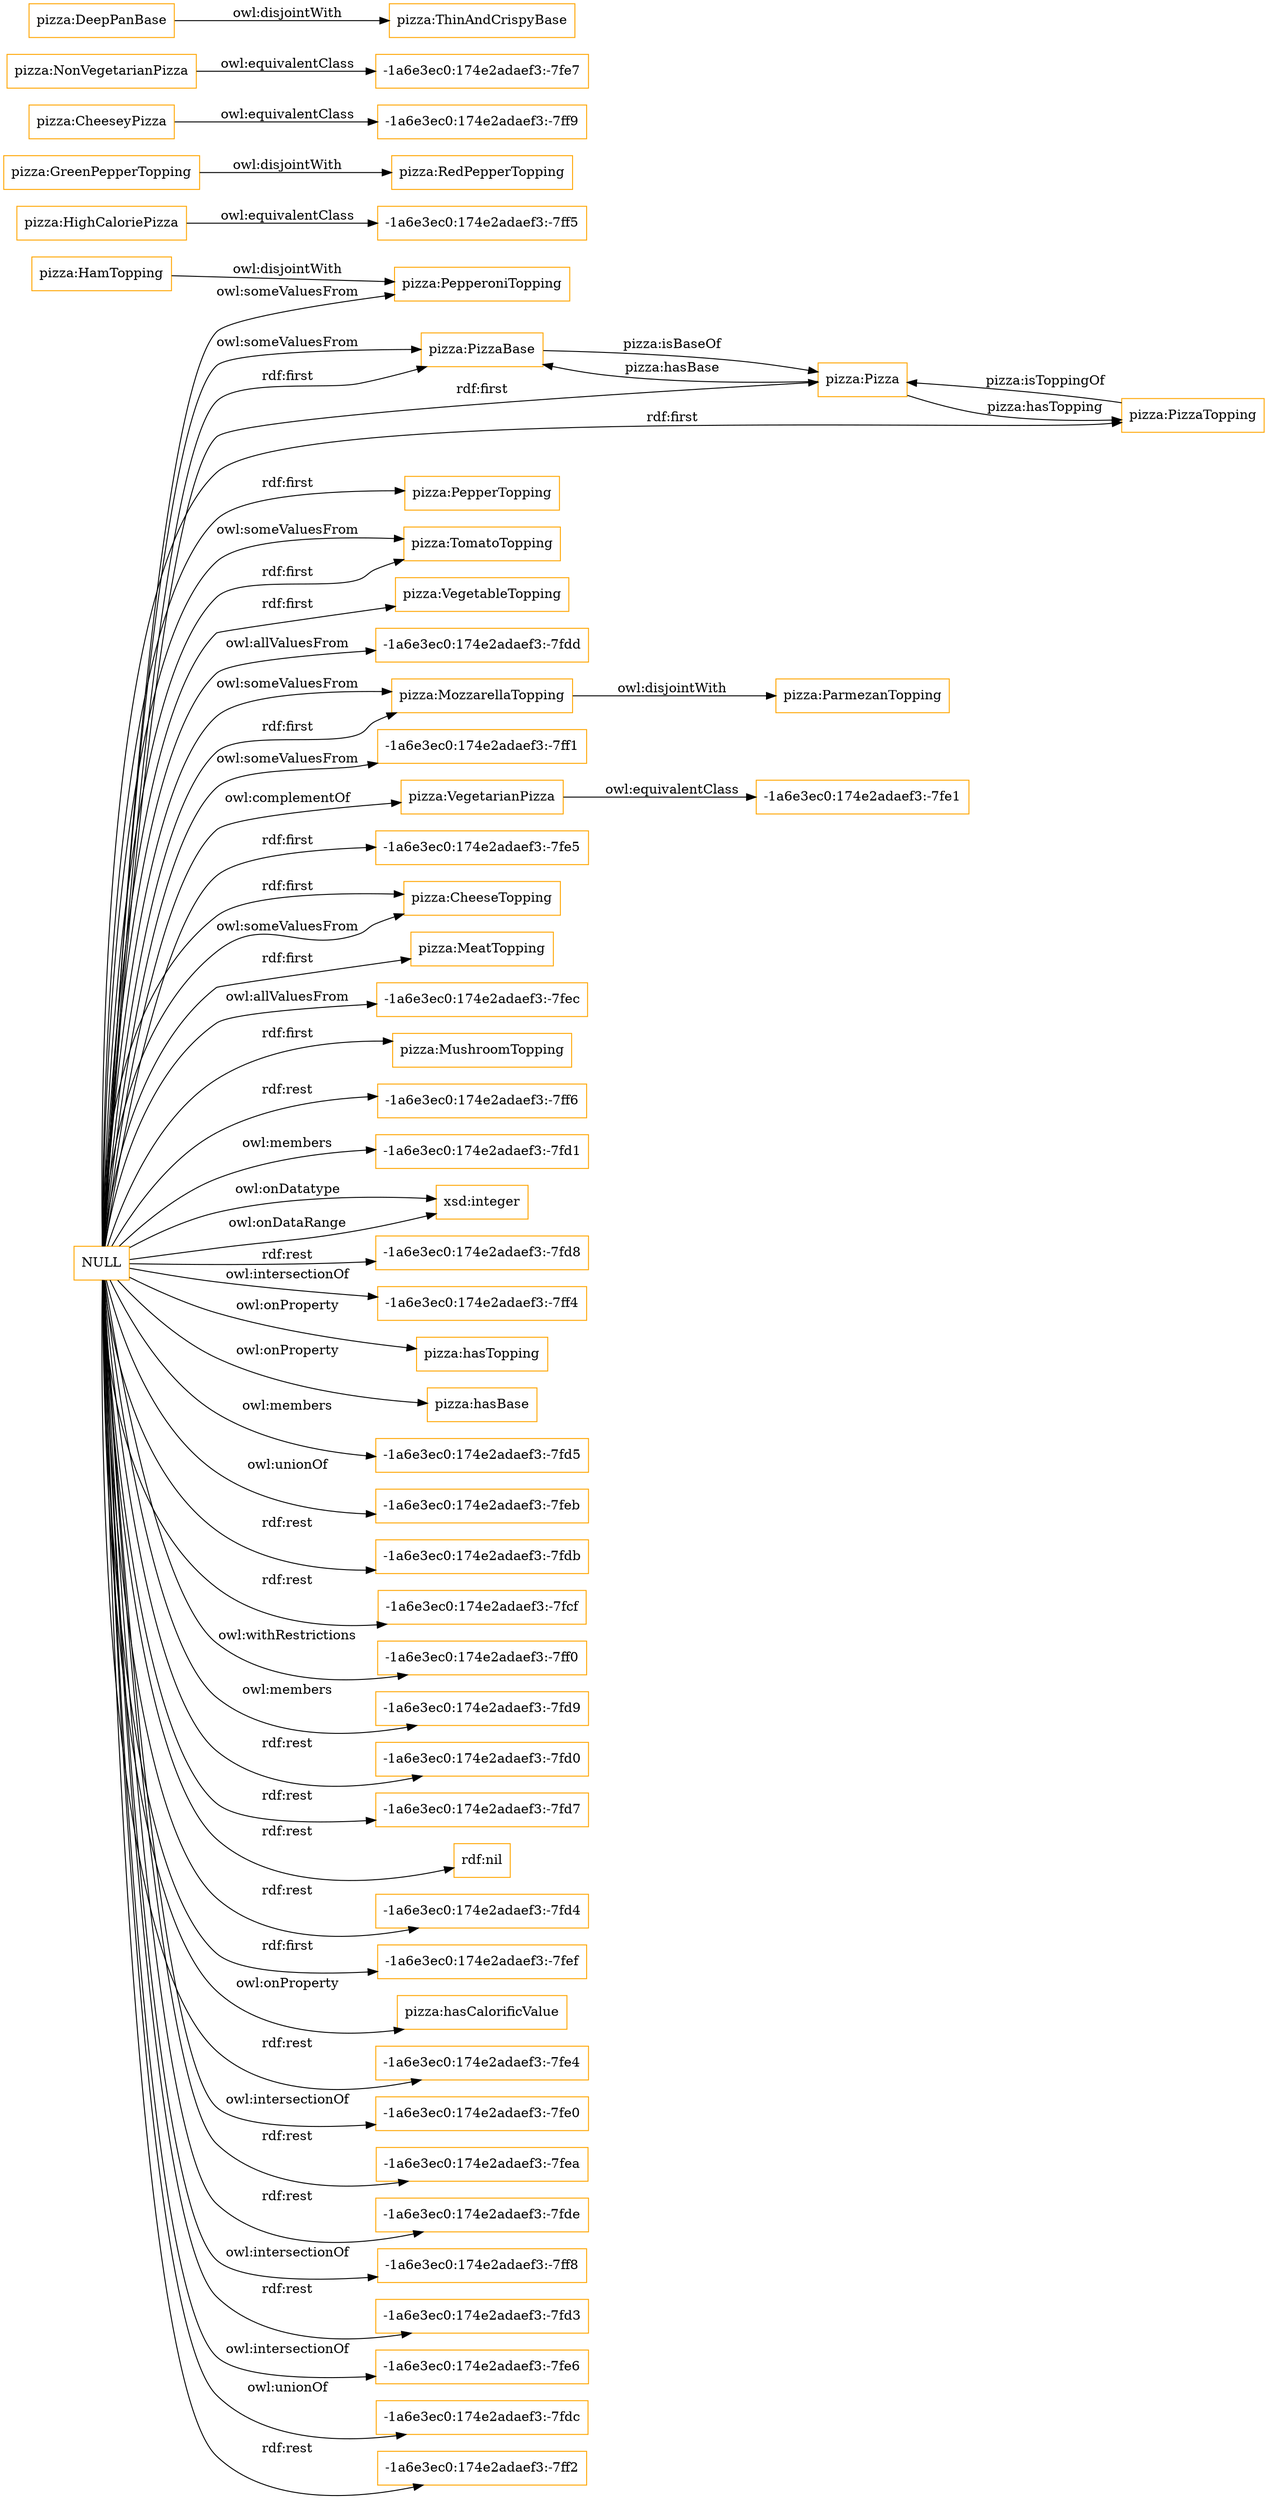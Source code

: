 digraph ar2dtool_diagram { 
rankdir=LR;
size="1501"
node [shape = rectangle, color="orange"]; "pizza:PizzaBase" "pizza:PepperTopping" "-1a6e3ec0:174e2adaef3:-7ff5" "pizza:HighCaloriePizza" "pizza:TomatoTopping" "pizza:VegetableTopping" "pizza:GreenPepperTopping" "-1a6e3ec0:174e2adaef3:-7fdd" "-1a6e3ec0:174e2adaef3:-7fe1" "pizza:CheeseyPizza" "pizza:MozzarellaTopping" "pizza:PepperoniTopping" "pizza:VegetarianPizza" "pizza:RedPepperTopping" "pizza:PizzaTopping" "-1a6e3ec0:174e2adaef3:-7fe5" "pizza:NonVegetarianPizza" "pizza:ParmezanTopping" "pizza:CheeseTopping" "-1a6e3ec0:174e2adaef3:-7ff9" "pizza:DeepPanBase" "pizza:Pizza" "-1a6e3ec0:174e2adaef3:-7fe7" "pizza:HamTopping" "pizza:MeatTopping" "-1a6e3ec0:174e2adaef3:-7fec" "pizza:MushroomTopping" "pizza:ThinAndCrispyBase" ; /*classes style*/
	"pizza:NonVegetarianPizza" -> "-1a6e3ec0:174e2adaef3:-7fe7" [ label = "owl:equivalentClass" ];
	"pizza:DeepPanBase" -> "pizza:ThinAndCrispyBase" [ label = "owl:disjointWith" ];
	"pizza:GreenPepperTopping" -> "pizza:RedPepperTopping" [ label = "owl:disjointWith" ];
	"pizza:CheeseyPizza" -> "-1a6e3ec0:174e2adaef3:-7ff9" [ label = "owl:equivalentClass" ];
	"pizza:VegetarianPizza" -> "-1a6e3ec0:174e2adaef3:-7fe1" [ label = "owl:equivalentClass" ];
	"NULL" -> "pizza:PizzaTopping" [ label = "rdf:first" ];
	"NULL" -> "-1a6e3ec0:174e2adaef3:-7ff6" [ label = "rdf:rest" ];
	"NULL" -> "-1a6e3ec0:174e2adaef3:-7fd1" [ label = "owl:members" ];
	"NULL" -> "pizza:VegetableTopping" [ label = "rdf:first" ];
	"NULL" -> "pizza:CheeseTopping" [ label = "rdf:first" ];
	"NULL" -> "pizza:TomatoTopping" [ label = "owl:someValuesFrom" ];
	"NULL" -> "xsd:integer" [ label = "owl:onDatatype" ];
	"NULL" -> "-1a6e3ec0:174e2adaef3:-7fd8" [ label = "rdf:rest" ];
	"NULL" -> "-1a6e3ec0:174e2adaef3:-7ff4" [ label = "owl:intersectionOf" ];
	"NULL" -> "pizza:hasTopping" [ label = "owl:onProperty" ];
	"NULL" -> "pizza:TomatoTopping" [ label = "rdf:first" ];
	"NULL" -> "pizza:hasBase" [ label = "owl:onProperty" ];
	"NULL" -> "-1a6e3ec0:174e2adaef3:-7fe5" [ label = "rdf:first" ];
	"NULL" -> "-1a6e3ec0:174e2adaef3:-7fd5" [ label = "owl:members" ];
	"NULL" -> "-1a6e3ec0:174e2adaef3:-7feb" [ label = "owl:unionOf" ];
	"NULL" -> "xsd:integer" [ label = "owl:onDataRange" ];
	"NULL" -> "-1a6e3ec0:174e2adaef3:-7fdb" [ label = "rdf:rest" ];
	"NULL" -> "-1a6e3ec0:174e2adaef3:-7fcf" [ label = "rdf:rest" ];
	"NULL" -> "pizza:PizzaBase" [ label = "owl:someValuesFrom" ];
	"NULL" -> "pizza:CheeseTopping" [ label = "owl:someValuesFrom" ];
	"NULL" -> "-1a6e3ec0:174e2adaef3:-7ff0" [ label = "owl:withRestrictions" ];
	"NULL" -> "-1a6e3ec0:174e2adaef3:-7fd9" [ label = "owl:members" ];
	"NULL" -> "-1a6e3ec0:174e2adaef3:-7fd0" [ label = "rdf:rest" ];
	"NULL" -> "-1a6e3ec0:174e2adaef3:-7fd7" [ label = "rdf:rest" ];
	"NULL" -> "rdf:nil" [ label = "rdf:rest" ];
	"NULL" -> "-1a6e3ec0:174e2adaef3:-7fd4" [ label = "rdf:rest" ];
	"NULL" -> "pizza:PepperTopping" [ label = "rdf:first" ];
	"NULL" -> "pizza:PizzaBase" [ label = "rdf:first" ];
	"NULL" -> "-1a6e3ec0:174e2adaef3:-7fef" [ label = "rdf:first" ];
	"NULL" -> "-1a6e3ec0:174e2adaef3:-7fdd" [ label = "owl:allValuesFrom" ];
	"NULL" -> "pizza:hasCalorificValue" [ label = "owl:onProperty" ];
	"NULL" -> "-1a6e3ec0:174e2adaef3:-7fe4" [ label = "rdf:rest" ];
	"NULL" -> "pizza:MozzarellaTopping" [ label = "owl:someValuesFrom" ];
	"NULL" -> "pizza:MushroomTopping" [ label = "rdf:first" ];
	"NULL" -> "pizza:MozzarellaTopping" [ label = "rdf:first" ];
	"NULL" -> "pizza:Pizza" [ label = "rdf:first" ];
	"NULL" -> "pizza:MeatTopping" [ label = "rdf:first" ];
	"NULL" -> "-1a6e3ec0:174e2adaef3:-7fe0" [ label = "owl:intersectionOf" ];
	"NULL" -> "-1a6e3ec0:174e2adaef3:-7fea" [ label = "rdf:rest" ];
	"NULL" -> "-1a6e3ec0:174e2adaef3:-7fde" [ label = "rdf:rest" ];
	"NULL" -> "pizza:VegetarianPizza" [ label = "owl:complementOf" ];
	"NULL" -> "-1a6e3ec0:174e2adaef3:-7ff8" [ label = "owl:intersectionOf" ];
	"NULL" -> "-1a6e3ec0:174e2adaef3:-7fd3" [ label = "rdf:rest" ];
	"NULL" -> "-1a6e3ec0:174e2adaef3:-7fe6" [ label = "owl:intersectionOf" ];
	"NULL" -> "-1a6e3ec0:174e2adaef3:-7fec" [ label = "owl:allValuesFrom" ];
	"NULL" -> "-1a6e3ec0:174e2adaef3:-7fdc" [ label = "owl:unionOf" ];
	"NULL" -> "-1a6e3ec0:174e2adaef3:-7ff2" [ label = "rdf:rest" ];
	"NULL" -> "pizza:PepperoniTopping" [ label = "owl:someValuesFrom" ];
	"NULL" -> "-1a6e3ec0:174e2adaef3:-7ff1" [ label = "owl:someValuesFrom" ];
	"pizza:HamTopping" -> "pizza:PepperoniTopping" [ label = "owl:disjointWith" ];
	"pizza:HighCaloriePizza" -> "-1a6e3ec0:174e2adaef3:-7ff5" [ label = "owl:equivalentClass" ];
	"pizza:MozzarellaTopping" -> "pizza:ParmezanTopping" [ label = "owl:disjointWith" ];
	"pizza:Pizza" -> "pizza:PizzaTopping" [ label = "pizza:hasTopping" ];
	"pizza:Pizza" -> "pizza:PizzaBase" [ label = "pizza:hasBase" ];
	"pizza:PizzaBase" -> "pizza:Pizza" [ label = "pizza:isBaseOf" ];
	"pizza:PizzaTopping" -> "pizza:Pizza" [ label = "pizza:isToppingOf" ];

}
